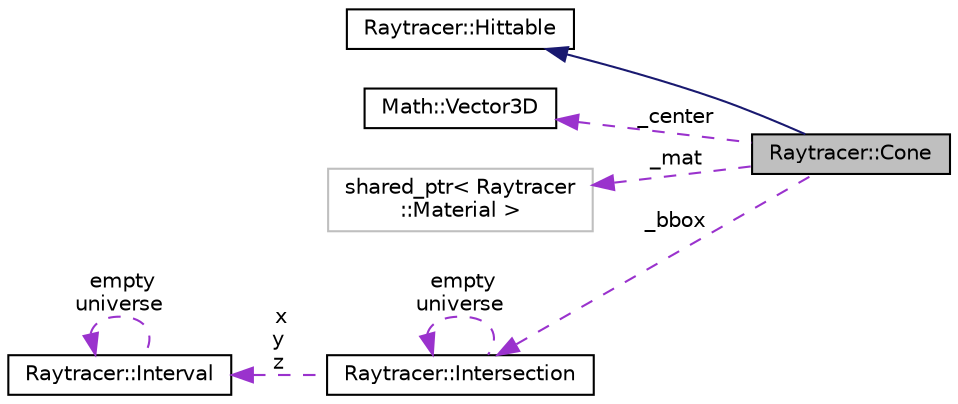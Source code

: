 digraph "Raytracer::Cone"
{
 // LATEX_PDF_SIZE
  edge [fontname="Helvetica",fontsize="10",labelfontname="Helvetica",labelfontsize="10"];
  node [fontname="Helvetica",fontsize="10",shape=record];
  rankdir="LR";
  Node1 [label="Raytracer::Cone",height=0.2,width=0.4,color="black", fillcolor="grey75", style="filled", fontcolor="black",tooltip="Class representing a cone in 3D space."];
  Node2 -> Node1 [dir="back",color="midnightblue",fontsize="10",style="solid",fontname="Helvetica"];
  Node2 [label="Raytracer::Hittable",height=0.2,width=0.4,color="black", fillcolor="white", style="filled",URL="$classRaytracer_1_1Hittable.html",tooltip=" "];
  Node3 -> Node1 [dir="back",color="darkorchid3",fontsize="10",style="dashed",label=" _center" ,fontname="Helvetica"];
  Node3 [label="Math::Vector3D",height=0.2,width=0.4,color="black", fillcolor="white", style="filled",URL="$classMath_1_1Vector3D.html",tooltip=" "];
  Node4 -> Node1 [dir="back",color="darkorchid3",fontsize="10",style="dashed",label=" _mat" ,fontname="Helvetica"];
  Node4 [label="shared_ptr\< Raytracer\l::Material \>",height=0.2,width=0.4,color="grey75", fillcolor="white", style="filled",tooltip=" "];
  Node5 -> Node1 [dir="back",color="darkorchid3",fontsize="10",style="dashed",label=" _bbox" ,fontname="Helvetica"];
  Node5 [label="Raytracer::Intersection",height=0.2,width=0.4,color="black", fillcolor="white", style="filled",URL="$classRaytracer_1_1Intersection.html",tooltip="Class representing an intersection in 3D space."];
  Node5 -> Node5 [dir="back",color="darkorchid3",fontsize="10",style="dashed",label=" empty\nuniverse" ,fontname="Helvetica"];
  Node6 -> Node5 [dir="back",color="darkorchid3",fontsize="10",style="dashed",label=" x\ny\nz" ,fontname="Helvetica"];
  Node6 [label="Raytracer::Interval",height=0.2,width=0.4,color="black", fillcolor="white", style="filled",URL="$classRaytracer_1_1Interval.html",tooltip="A class that represents an interval on the real number line."];
  Node6 -> Node6 [dir="back",color="darkorchid3",fontsize="10",style="dashed",label=" empty\nuniverse" ,fontname="Helvetica"];
}
